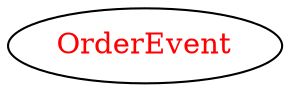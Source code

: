 digraph dependencyGraph {
 concentrate=true;
 ranksep="2.0";
 rankdir="LR"; 
 splines="ortho";
"OrderEvent" [fontcolor="red"];
}